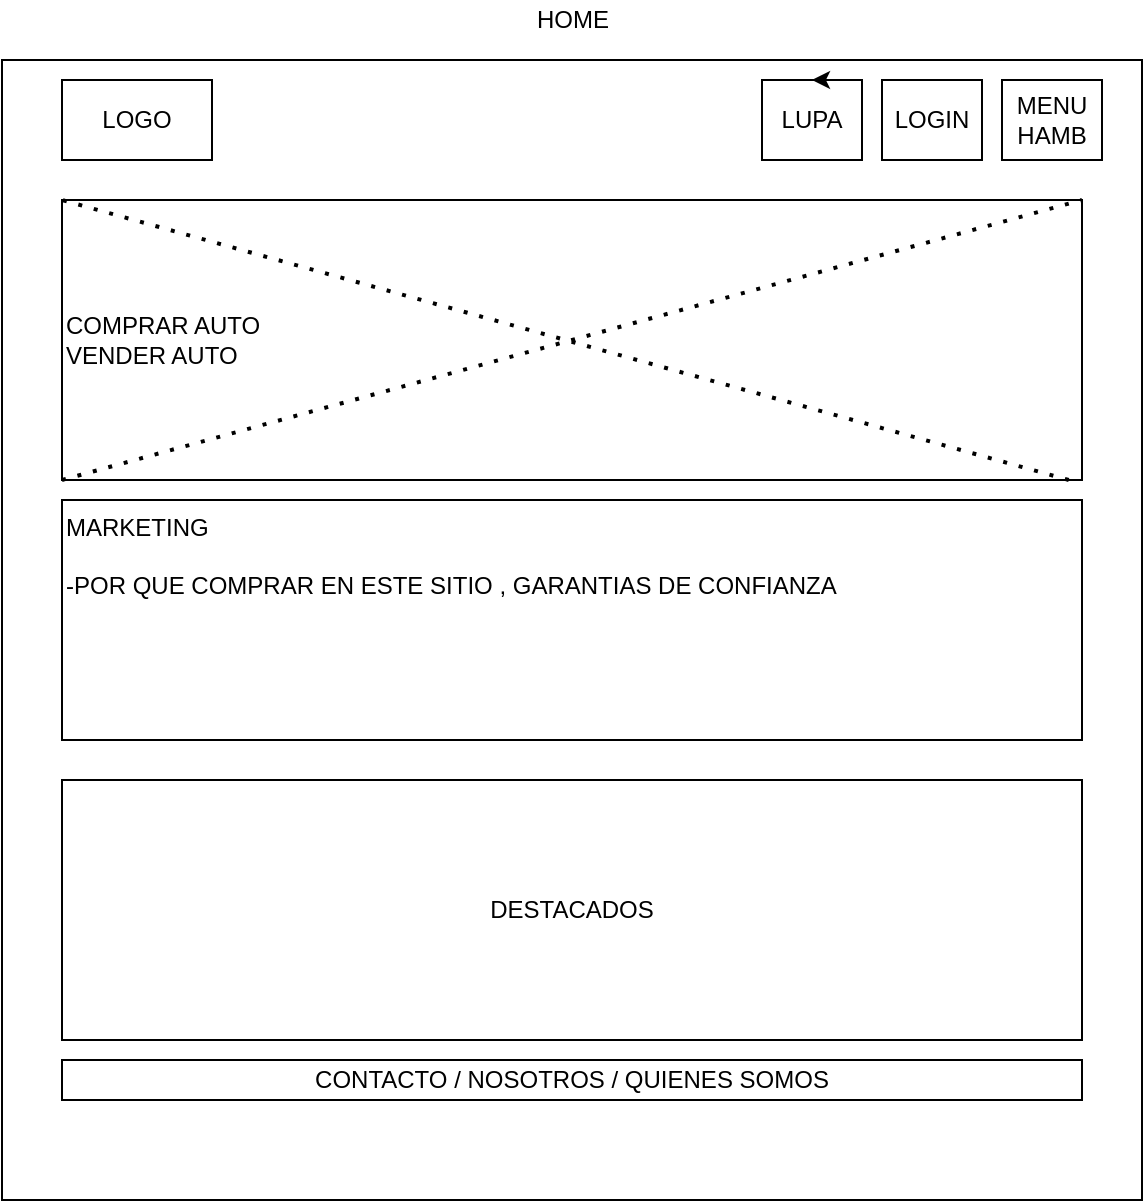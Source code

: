 <mxfile version="18.0.3"><diagram id="t45xFb59K-EIIUMvM3T3" name="Page-1"><mxGraphModel dx="1185" dy="665" grid="1" gridSize="10" guides="1" tooltips="1" connect="1" arrows="1" fold="1" page="1" pageScale="1" pageWidth="827" pageHeight="1169" math="0" shadow="0"><root><mxCell id="0"/><mxCell id="1" parent="0"/><mxCell id="Zkk-zh1HXno60rNXSPtx-1" value="" style="whiteSpace=wrap;html=1;aspect=fixed;" vertex="1" parent="1"><mxGeometry x="80" y="30" width="570" height="570" as="geometry"/></mxCell><mxCell id="Zkk-zh1HXno60rNXSPtx-2" value="MARKETING&lt;br&gt;&lt;br&gt;-POR QUE COMPRAR EN ESTE SITIO , GARANTIAS DE CONFIANZA&amp;nbsp;" style="rounded=0;whiteSpace=wrap;html=1;align=left;verticalAlign=top;" vertex="1" parent="1"><mxGeometry x="110" y="250" width="510" height="120" as="geometry"/></mxCell><mxCell id="Zkk-zh1HXno60rNXSPtx-3" value="COMPRAR AUTO&lt;br&gt;VENDER AUTO" style="rounded=0;whiteSpace=wrap;html=1;align=left;" vertex="1" parent="1"><mxGeometry x="110" y="100" width="510" height="140" as="geometry"/></mxCell><mxCell id="Zkk-zh1HXno60rNXSPtx-4" value="LOGO" style="rounded=0;whiteSpace=wrap;html=1;" vertex="1" parent="1"><mxGeometry x="110" y="40" width="75" height="40" as="geometry"/></mxCell><mxCell id="Zkk-zh1HXno60rNXSPtx-5" value="MENU HAMB" style="rounded=0;whiteSpace=wrap;html=1;" vertex="1" parent="1"><mxGeometry x="580" y="40" width="50" height="40" as="geometry"/></mxCell><mxCell id="Zkk-zh1HXno60rNXSPtx-7" value="DESTACADOS" style="rounded=0;whiteSpace=wrap;html=1;" vertex="1" parent="1"><mxGeometry x="110" y="390" width="510" height="130" as="geometry"/></mxCell><mxCell id="Zkk-zh1HXno60rNXSPtx-8" value="LOGIN" style="rounded=0;whiteSpace=wrap;html=1;" vertex="1" parent="1"><mxGeometry x="520" y="40" width="50" height="40" as="geometry"/></mxCell><mxCell id="Zkk-zh1HXno60rNXSPtx-9" value="LUPA" style="rounded=0;whiteSpace=wrap;html=1;" vertex="1" parent="1"><mxGeometry x="460" y="40" width="50" height="40" as="geometry"/></mxCell><mxCell id="Zkk-zh1HXno60rNXSPtx-10" value="HOME" style="text;html=1;align=center;verticalAlign=middle;resizable=0;points=[];autosize=1;strokeColor=none;fillColor=none;" vertex="1" parent="1"><mxGeometry x="340" width="50" height="20" as="geometry"/></mxCell><mxCell id="Zkk-zh1HXno60rNXSPtx-11" value="CONTACTO / NOSOTROS / QUIENES SOMOS" style="rounded=0;whiteSpace=wrap;html=1;" vertex="1" parent="1"><mxGeometry x="110" y="530" width="510" height="20" as="geometry"/></mxCell><mxCell id="Zkk-zh1HXno60rNXSPtx-12" style="edgeStyle=orthogonalEdgeStyle;rounded=0;orthogonalLoop=1;jettySize=auto;html=1;exitX=0.75;exitY=0;exitDx=0;exitDy=0;entryX=0.5;entryY=0;entryDx=0;entryDy=0;" edge="1" parent="1" source="Zkk-zh1HXno60rNXSPtx-9" target="Zkk-zh1HXno60rNXSPtx-9"><mxGeometry relative="1" as="geometry"/></mxCell><mxCell id="Zkk-zh1HXno60rNXSPtx-13" value="" style="endArrow=none;dashed=1;html=1;dashPattern=1 3;strokeWidth=2;rounded=0;" edge="1" parent="1" target="Zkk-zh1HXno60rNXSPtx-3"><mxGeometry width="50" height="50" relative="1" as="geometry"><mxPoint x="110" y="240" as="sourcePoint"/><mxPoint x="160" y="190" as="targetPoint"/><Array as="points"><mxPoint x="620" y="100"/></Array></mxGeometry></mxCell><mxCell id="Zkk-zh1HXno60rNXSPtx-14" value="" style="endArrow=none;dashed=1;html=1;dashPattern=1 3;strokeWidth=2;rounded=0;entryX=0;entryY=0;entryDx=0;entryDy=0;exitX=0.987;exitY=1;exitDx=0;exitDy=0;exitPerimeter=0;" edge="1" parent="1" source="Zkk-zh1HXno60rNXSPtx-3" target="Zkk-zh1HXno60rNXSPtx-3"><mxGeometry width="50" height="50" relative="1" as="geometry"><mxPoint x="410" y="290" as="sourcePoint"/><mxPoint x="460" y="240" as="targetPoint"/></mxGeometry></mxCell></root></mxGraphModel></diagram></mxfile>